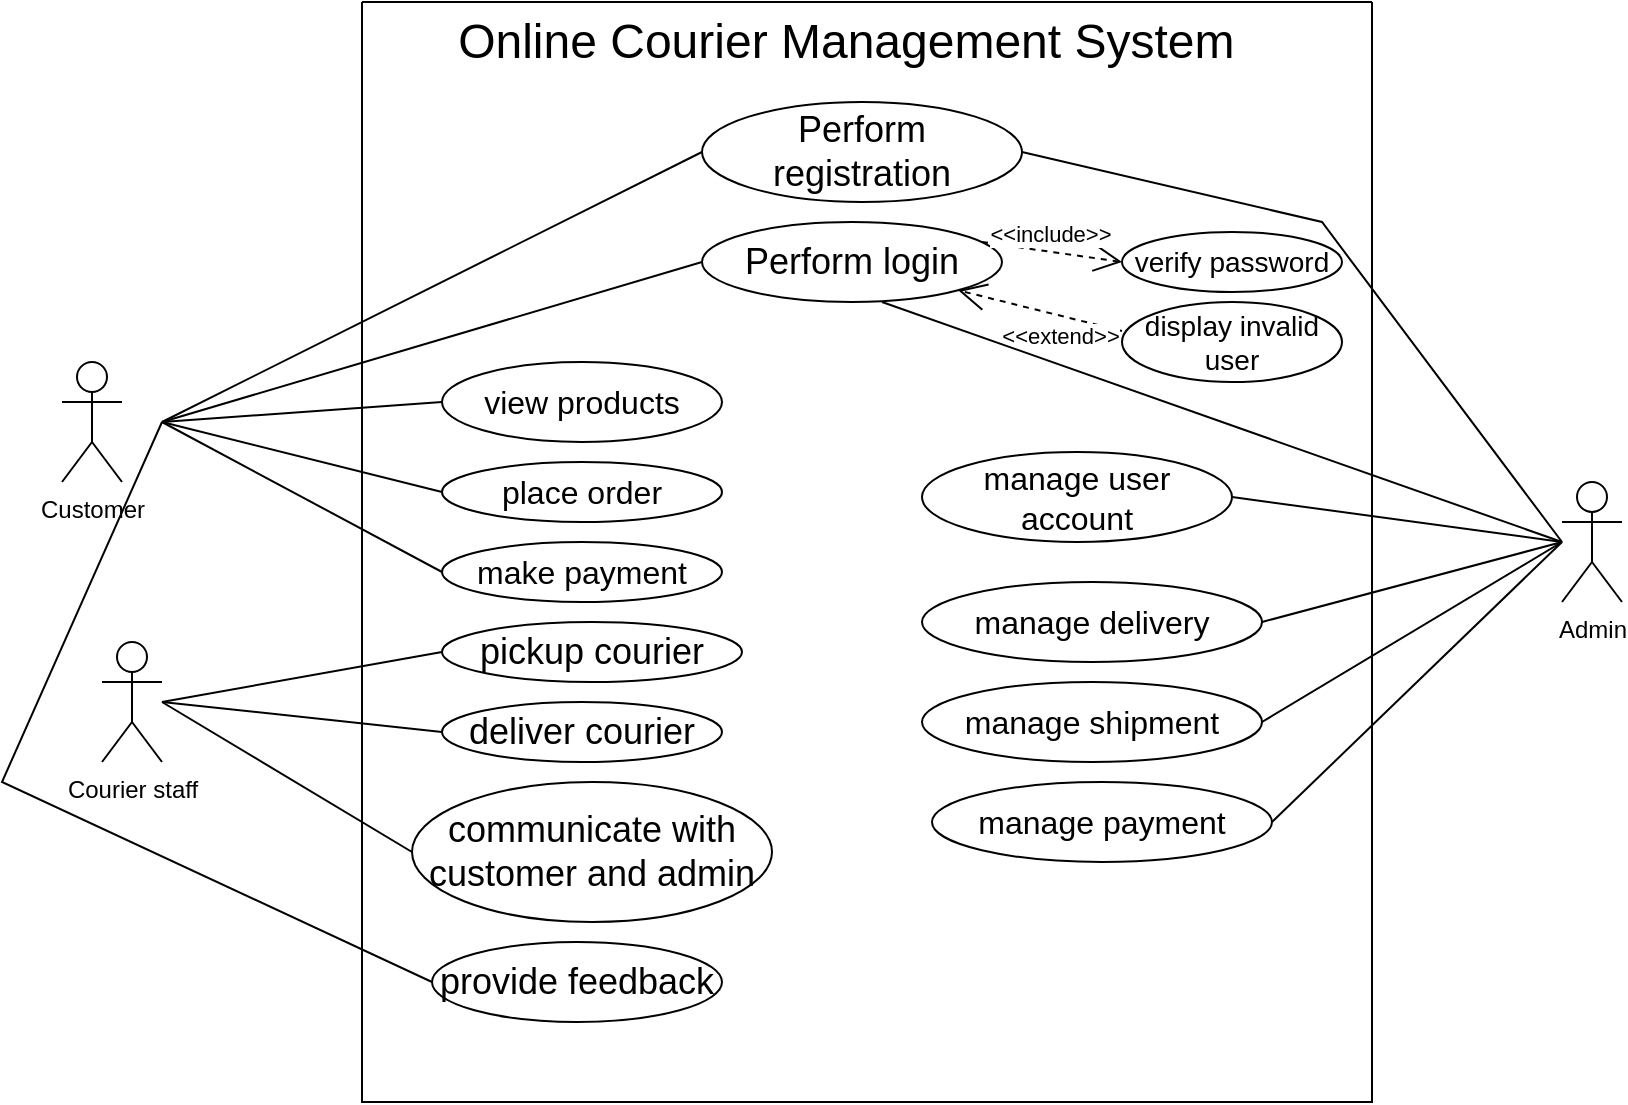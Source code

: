 <mxfile version="24.6.4" type="device">
  <diagram name="Page-1" id="li7SO2UAR0W_lfBOpYuB">
    <mxGraphModel dx="1034" dy="446" grid="1" gridSize="10" guides="1" tooltips="1" connect="1" arrows="1" fold="1" page="1" pageScale="1" pageWidth="850" pageHeight="1100" math="0" shadow="0">
      <root>
        <mxCell id="0" />
        <mxCell id="1" parent="0" />
        <mxCell id="HMPYLawIaG8Oj3sOc-sD-1" value="" style="swimlane;startSize=0;" vertex="1" parent="1">
          <mxGeometry x="180" y="40" width="505" height="550" as="geometry" />
        </mxCell>
        <mxCell id="HMPYLawIaG8Oj3sOc-sD-2" value="&lt;font style=&quot;font-size: 24px;&quot;&gt;Online Courier Management System&amp;nbsp;&lt;/font&gt;" style="text;html=1;align=center;verticalAlign=middle;resizable=0;points=[];autosize=1;strokeColor=none;fillColor=none;" vertex="1" parent="HMPYLawIaG8Oj3sOc-sD-1">
          <mxGeometry x="35" width="420" height="40" as="geometry" />
        </mxCell>
        <mxCell id="HMPYLawIaG8Oj3sOc-sD-3" value="&lt;font style=&quot;font-size: 18px;&quot;&gt;Perform registration&lt;/font&gt;" style="ellipse;whiteSpace=wrap;html=1;" vertex="1" parent="HMPYLawIaG8Oj3sOc-sD-1">
          <mxGeometry x="170" y="50" width="160" height="50" as="geometry" />
        </mxCell>
        <mxCell id="HMPYLawIaG8Oj3sOc-sD-4" value="&lt;font style=&quot;font-size: 18px;&quot;&gt;Perform login&lt;/font&gt;" style="ellipse;whiteSpace=wrap;html=1;" vertex="1" parent="HMPYLawIaG8Oj3sOc-sD-1">
          <mxGeometry x="170" y="110" width="150" height="40" as="geometry" />
        </mxCell>
        <mxCell id="HMPYLawIaG8Oj3sOc-sD-5" value="&lt;font style=&quot;font-size: 14px;&quot;&gt;verify password&lt;/font&gt;" style="ellipse;whiteSpace=wrap;html=1;" vertex="1" parent="HMPYLawIaG8Oj3sOc-sD-1">
          <mxGeometry x="380" y="115" width="110" height="30" as="geometry" />
        </mxCell>
        <mxCell id="HMPYLawIaG8Oj3sOc-sD-11" value="&lt;font style=&quot;font-size: 14px;&quot;&gt;display invalid user&lt;/font&gt;" style="ellipse;whiteSpace=wrap;html=1;" vertex="1" parent="HMPYLawIaG8Oj3sOc-sD-1">
          <mxGeometry x="380" y="150" width="110" height="40" as="geometry" />
        </mxCell>
        <mxCell id="HMPYLawIaG8Oj3sOc-sD-13" value="&amp;lt;&amp;lt;include&amp;gt;&amp;gt;" style="endArrow=open;endSize=12;dashed=1;html=1;rounded=0;entryX=0;entryY=0.5;entryDx=0;entryDy=0;" edge="1" parent="HMPYLawIaG8Oj3sOc-sD-1" target="HMPYLawIaG8Oj3sOc-sD-5">
          <mxGeometry x="-0.059" y="9" width="160" relative="1" as="geometry">
            <mxPoint x="310" y="120" as="sourcePoint" />
            <mxPoint x="470" y="120" as="targetPoint" />
            <mxPoint as="offset" />
          </mxGeometry>
        </mxCell>
        <mxCell id="HMPYLawIaG8Oj3sOc-sD-14" value="&amp;lt;&amp;lt;extend&amp;gt;&amp;gt;" style="endArrow=open;endSize=12;dashed=1;html=1;rounded=0;entryX=1;entryY=1;entryDx=0;entryDy=0;" edge="1" parent="HMPYLawIaG8Oj3sOc-sD-1" target="HMPYLawIaG8Oj3sOc-sD-4">
          <mxGeometry x="-0.302" y="10" width="160" relative="1" as="geometry">
            <mxPoint x="380" y="164.5" as="sourcePoint" />
            <mxPoint x="540" y="164.5" as="targetPoint" />
            <mxPoint as="offset" />
          </mxGeometry>
        </mxCell>
        <mxCell id="HMPYLawIaG8Oj3sOc-sD-15" value="&lt;font size=&quot;3&quot;&gt;view products&lt;/font&gt;" style="ellipse;whiteSpace=wrap;html=1;" vertex="1" parent="HMPYLawIaG8Oj3sOc-sD-1">
          <mxGeometry x="40" y="180" width="140" height="40" as="geometry" />
        </mxCell>
        <mxCell id="HMPYLawIaG8Oj3sOc-sD-16" value="&lt;font size=&quot;3&quot;&gt;place order&lt;/font&gt;" style="ellipse;whiteSpace=wrap;html=1;" vertex="1" parent="HMPYLawIaG8Oj3sOc-sD-1">
          <mxGeometry x="40" y="230" width="140" height="30" as="geometry" />
        </mxCell>
        <mxCell id="HMPYLawIaG8Oj3sOc-sD-17" value="&lt;font style=&quot;font-size: 18px;&quot;&gt;pickup courier&lt;/font&gt;" style="ellipse;whiteSpace=wrap;html=1;" vertex="1" parent="HMPYLawIaG8Oj3sOc-sD-1">
          <mxGeometry x="40" y="310" width="150" height="30" as="geometry" />
        </mxCell>
        <mxCell id="HMPYLawIaG8Oj3sOc-sD-18" value="&lt;font style=&quot;font-size: 18px;&quot;&gt;deliver courier&lt;/font&gt;" style="ellipse;whiteSpace=wrap;html=1;" vertex="1" parent="HMPYLawIaG8Oj3sOc-sD-1">
          <mxGeometry x="40" y="350" width="140" height="30" as="geometry" />
        </mxCell>
        <mxCell id="HMPYLawIaG8Oj3sOc-sD-31" value="&lt;font style=&quot;font-size: 18px;&quot;&gt;communicate with customer and admin&lt;/font&gt;" style="ellipse;whiteSpace=wrap;html=1;" vertex="1" parent="HMPYLawIaG8Oj3sOc-sD-1">
          <mxGeometry x="25" y="390" width="180" height="70" as="geometry" />
        </mxCell>
        <mxCell id="HMPYLawIaG8Oj3sOc-sD-32" value="&lt;font size=&quot;3&quot;&gt;make payment&lt;/font&gt;" style="ellipse;whiteSpace=wrap;html=1;" vertex="1" parent="HMPYLawIaG8Oj3sOc-sD-1">
          <mxGeometry x="40" y="270" width="140" height="30" as="geometry" />
        </mxCell>
        <mxCell id="HMPYLawIaG8Oj3sOc-sD-33" value="&lt;font style=&quot;font-size: 18px;&quot;&gt;provide feedback&lt;/font&gt;" style="ellipse;whiteSpace=wrap;html=1;" vertex="1" parent="HMPYLawIaG8Oj3sOc-sD-1">
          <mxGeometry x="35" y="470" width="145" height="40" as="geometry" />
        </mxCell>
        <mxCell id="HMPYLawIaG8Oj3sOc-sD-34" value="&lt;font size=&quot;3&quot;&gt;manage user account&lt;/font&gt;" style="ellipse;whiteSpace=wrap;html=1;" vertex="1" parent="HMPYLawIaG8Oj3sOc-sD-1">
          <mxGeometry x="280" y="225" width="155" height="45" as="geometry" />
        </mxCell>
        <mxCell id="HMPYLawIaG8Oj3sOc-sD-36" value="&lt;font size=&quot;3&quot;&gt;manage delivery&lt;/font&gt;" style="ellipse;whiteSpace=wrap;html=1;" vertex="1" parent="HMPYLawIaG8Oj3sOc-sD-1">
          <mxGeometry x="280" y="290" width="170" height="40" as="geometry" />
        </mxCell>
        <mxCell id="HMPYLawIaG8Oj3sOc-sD-37" value="&lt;font size=&quot;3&quot;&gt;manage shipment&lt;/font&gt;" style="ellipse;whiteSpace=wrap;html=1;" vertex="1" parent="HMPYLawIaG8Oj3sOc-sD-1">
          <mxGeometry x="280" y="340" width="170" height="40" as="geometry" />
        </mxCell>
        <mxCell id="HMPYLawIaG8Oj3sOc-sD-38" value="&lt;font size=&quot;3&quot;&gt;manage payment&lt;/font&gt;" style="ellipse;whiteSpace=wrap;html=1;" vertex="1" parent="HMPYLawIaG8Oj3sOc-sD-1">
          <mxGeometry x="285" y="390" width="170" height="40" as="geometry" />
        </mxCell>
        <mxCell id="HMPYLawIaG8Oj3sOc-sD-39" value="Admin" style="shape=umlActor;verticalLabelPosition=bottom;verticalAlign=top;html=1;outlineConnect=0;" vertex="1" parent="1">
          <mxGeometry x="780" y="280" width="30" height="60" as="geometry" />
        </mxCell>
        <mxCell id="HMPYLawIaG8Oj3sOc-sD-40" value="" style="endArrow=none;html=1;rounded=0;exitX=0.6;exitY=1;exitDx=0;exitDy=0;exitPerimeter=0;" edge="1" parent="1" source="HMPYLawIaG8Oj3sOc-sD-4">
          <mxGeometry width="50" height="50" relative="1" as="geometry">
            <mxPoint x="730" y="360" as="sourcePoint" />
            <mxPoint x="780" y="310" as="targetPoint" />
          </mxGeometry>
        </mxCell>
        <mxCell id="HMPYLawIaG8Oj3sOc-sD-41" value="" style="endArrow=none;html=1;rounded=0;entryX=1;entryY=0.5;entryDx=0;entryDy=0;" edge="1" parent="1" target="HMPYLawIaG8Oj3sOc-sD-3">
          <mxGeometry width="50" height="50" relative="1" as="geometry">
            <mxPoint x="780" y="310" as="sourcePoint" />
            <mxPoint x="830" y="260" as="targetPoint" />
            <Array as="points">
              <mxPoint x="660" y="150" />
            </Array>
          </mxGeometry>
        </mxCell>
        <mxCell id="HMPYLawIaG8Oj3sOc-sD-42" value="" style="endArrow=none;html=1;rounded=0;exitX=1;exitY=0.5;exitDx=0;exitDy=0;" edge="1" parent="1" source="HMPYLawIaG8Oj3sOc-sD-34">
          <mxGeometry width="50" height="50" relative="1" as="geometry">
            <mxPoint x="730" y="360" as="sourcePoint" />
            <mxPoint x="780" y="310" as="targetPoint" />
          </mxGeometry>
        </mxCell>
        <mxCell id="HMPYLawIaG8Oj3sOc-sD-43" value="" style="endArrow=none;html=1;rounded=0;exitX=1;exitY=0.5;exitDx=0;exitDy=0;" edge="1" parent="1" source="HMPYLawIaG8Oj3sOc-sD-36">
          <mxGeometry width="50" height="50" relative="1" as="geometry">
            <mxPoint x="730" y="360" as="sourcePoint" />
            <mxPoint x="780" y="310" as="targetPoint" />
          </mxGeometry>
        </mxCell>
        <mxCell id="HMPYLawIaG8Oj3sOc-sD-46" value="" style="endArrow=none;html=1;rounded=0;exitX=1;exitY=0.5;exitDx=0;exitDy=0;" edge="1" parent="1" source="HMPYLawIaG8Oj3sOc-sD-37">
          <mxGeometry width="50" height="50" relative="1" as="geometry">
            <mxPoint x="730" y="360" as="sourcePoint" />
            <mxPoint x="780" y="310" as="targetPoint" />
          </mxGeometry>
        </mxCell>
        <mxCell id="HMPYLawIaG8Oj3sOc-sD-47" value="" style="endArrow=none;html=1;rounded=0;exitX=1;exitY=0.5;exitDx=0;exitDy=0;" edge="1" parent="1" source="HMPYLawIaG8Oj3sOc-sD-38">
          <mxGeometry width="50" height="50" relative="1" as="geometry">
            <mxPoint x="630" y="440" as="sourcePoint" />
            <mxPoint x="780" y="310" as="targetPoint" />
          </mxGeometry>
        </mxCell>
        <mxCell id="HMPYLawIaG8Oj3sOc-sD-48" value="Customer" style="shape=umlActor;verticalLabelPosition=bottom;verticalAlign=top;html=1;outlineConnect=0;" vertex="1" parent="1">
          <mxGeometry x="30" y="220" width="30" height="60" as="geometry" />
        </mxCell>
        <mxCell id="HMPYLawIaG8Oj3sOc-sD-49" value="" style="endArrow=none;html=1;rounded=0;entryX=0;entryY=0.5;entryDx=0;entryDy=0;" edge="1" parent="1" target="HMPYLawIaG8Oj3sOc-sD-3">
          <mxGeometry width="50" height="50" relative="1" as="geometry">
            <mxPoint x="80" y="250" as="sourcePoint" />
            <mxPoint x="130" y="200" as="targetPoint" />
          </mxGeometry>
        </mxCell>
        <mxCell id="HMPYLawIaG8Oj3sOc-sD-50" value="" style="endArrow=none;html=1;rounded=0;entryX=0;entryY=0.5;entryDx=0;entryDy=0;" edge="1" parent="1" target="HMPYLawIaG8Oj3sOc-sD-4">
          <mxGeometry width="50" height="50" relative="1" as="geometry">
            <mxPoint x="80" y="250" as="sourcePoint" />
            <mxPoint x="360" y="125" as="targetPoint" />
          </mxGeometry>
        </mxCell>
        <mxCell id="HMPYLawIaG8Oj3sOc-sD-51" value="" style="endArrow=none;html=1;rounded=0;entryX=0;entryY=0.5;entryDx=0;entryDy=0;" edge="1" parent="1" target="HMPYLawIaG8Oj3sOc-sD-15">
          <mxGeometry width="50" height="50" relative="1" as="geometry">
            <mxPoint x="80" y="250" as="sourcePoint" />
            <mxPoint x="360" y="180" as="targetPoint" />
          </mxGeometry>
        </mxCell>
        <mxCell id="HMPYLawIaG8Oj3sOc-sD-52" value="" style="endArrow=none;html=1;rounded=0;entryX=0;entryY=0.5;entryDx=0;entryDy=0;" edge="1" parent="1" target="HMPYLawIaG8Oj3sOc-sD-16">
          <mxGeometry width="50" height="50" relative="1" as="geometry">
            <mxPoint x="80" y="250" as="sourcePoint" />
            <mxPoint x="230" y="250" as="targetPoint" />
          </mxGeometry>
        </mxCell>
        <mxCell id="HMPYLawIaG8Oj3sOc-sD-53" value="" style="endArrow=none;html=1;rounded=0;entryX=0;entryY=0.5;entryDx=0;entryDy=0;" edge="1" parent="1">
          <mxGeometry width="50" height="50" relative="1" as="geometry">
            <mxPoint x="80" y="250" as="sourcePoint" />
            <mxPoint x="220" y="325" as="targetPoint" />
          </mxGeometry>
        </mxCell>
        <mxCell id="HMPYLawIaG8Oj3sOc-sD-54" value="" style="endArrow=none;html=1;rounded=0;entryX=0;entryY=0.5;entryDx=0;entryDy=0;" edge="1" parent="1" target="HMPYLawIaG8Oj3sOc-sD-33">
          <mxGeometry width="50" height="50" relative="1" as="geometry">
            <mxPoint x="80" y="250" as="sourcePoint" />
            <mxPoint x="220" y="365" as="targetPoint" />
            <Array as="points">
              <mxPoint y="430" />
            </Array>
          </mxGeometry>
        </mxCell>
        <mxCell id="HMPYLawIaG8Oj3sOc-sD-55" value="Courier staff" style="shape=umlActor;verticalLabelPosition=bottom;verticalAlign=top;html=1;outlineConnect=0;" vertex="1" parent="1">
          <mxGeometry x="50" y="360" width="30" height="60" as="geometry" />
        </mxCell>
        <mxCell id="HMPYLawIaG8Oj3sOc-sD-56" value="" style="endArrow=none;html=1;rounded=0;entryX=0;entryY=0.5;entryDx=0;entryDy=0;" edge="1" parent="1" target="HMPYLawIaG8Oj3sOc-sD-17">
          <mxGeometry width="50" height="50" relative="1" as="geometry">
            <mxPoint x="80" y="390" as="sourcePoint" />
            <mxPoint x="220" y="465" as="targetPoint" />
          </mxGeometry>
        </mxCell>
        <mxCell id="HMPYLawIaG8Oj3sOc-sD-57" value="" style="endArrow=none;html=1;rounded=0;entryX=0;entryY=0.5;entryDx=0;entryDy=0;" edge="1" parent="1" target="HMPYLawIaG8Oj3sOc-sD-18">
          <mxGeometry width="50" height="50" relative="1" as="geometry">
            <mxPoint x="80" y="390" as="sourcePoint" />
            <mxPoint x="210" y="465" as="targetPoint" />
          </mxGeometry>
        </mxCell>
        <mxCell id="HMPYLawIaG8Oj3sOc-sD-59" value="" style="endArrow=none;html=1;rounded=0;entryX=0;entryY=0.5;entryDx=0;entryDy=0;" edge="1" parent="1" target="HMPYLawIaG8Oj3sOc-sD-31">
          <mxGeometry width="50" height="50" relative="1" as="geometry">
            <mxPoint x="80" y="390" as="sourcePoint" />
            <mxPoint x="130" y="340" as="targetPoint" />
          </mxGeometry>
        </mxCell>
      </root>
    </mxGraphModel>
  </diagram>
</mxfile>
